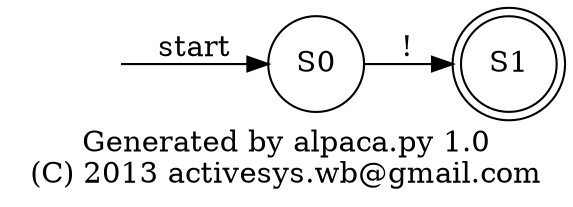 digraph G {
    graph [rankdir = LR, label = "Generated by alpaca.py 1.0\n(C) 2013 activesys.wb@gmail.com"];
    node [shape = circle];
    start [shape = plaintext, label = ""];
    start -> S0 [label = "start"];
    S1 [shape = doublecircle];
    S0 -> S1 [label = "!"];
}